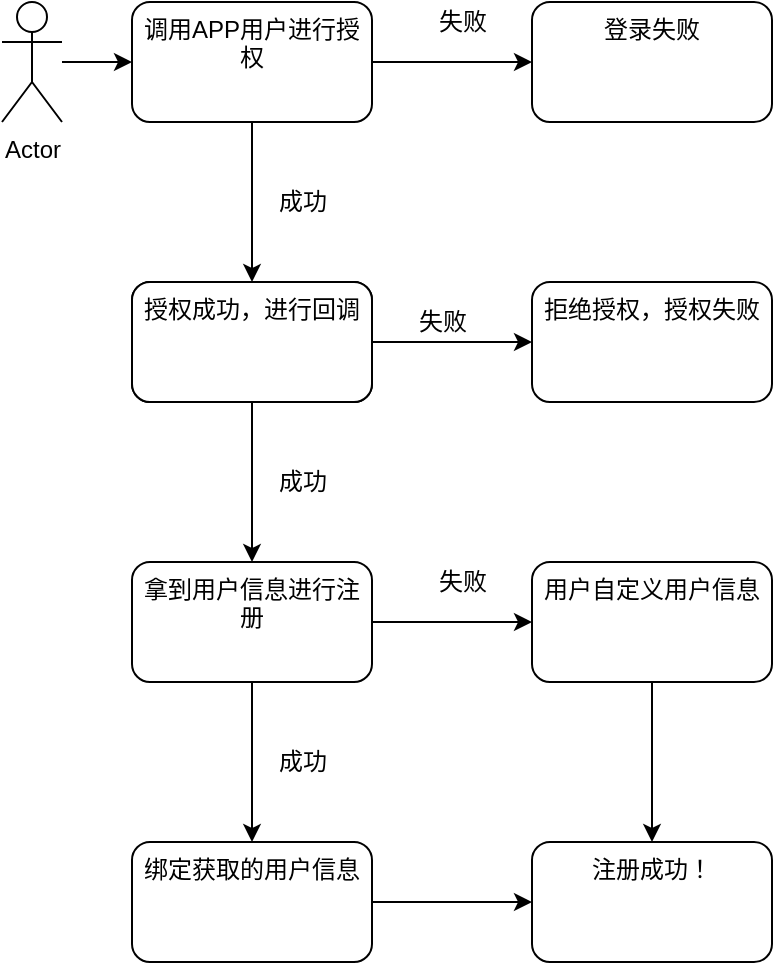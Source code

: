 <mxfile version="16.1.0" type="github">
  <diagram id="3OVD_myjr3t48MrqjLTn" name="第 1 页">
    <mxGraphModel dx="1422" dy="786" grid="1" gridSize="10" guides="1" tooltips="1" connect="1" arrows="1" fold="1" page="1" pageScale="1" pageWidth="827" pageHeight="1169" math="0" shadow="0">
      <root>
        <mxCell id="0" />
        <mxCell id="1" parent="0" />
        <mxCell id="QvcD0fNc6mDmE6pNw1Nk-3" value="" style="edgeStyle=orthogonalEdgeStyle;rounded=0;orthogonalLoop=1;jettySize=auto;html=1;" edge="1" parent="1" source="QvcD0fNc6mDmE6pNw1Nk-1" target="QvcD0fNc6mDmE6pNw1Nk-2">
          <mxGeometry relative="1" as="geometry" />
        </mxCell>
        <mxCell id="QvcD0fNc6mDmE6pNw1Nk-1" value="Actor" style="shape=umlActor;verticalLabelPosition=bottom;verticalAlign=top;html=1;outlineConnect=0;" vertex="1" parent="1">
          <mxGeometry x="70" y="70" width="30" height="60" as="geometry" />
        </mxCell>
        <mxCell id="QvcD0fNc6mDmE6pNw1Nk-5" value="" style="edgeStyle=orthogonalEdgeStyle;rounded=0;orthogonalLoop=1;jettySize=auto;html=1;" edge="1" parent="1" source="QvcD0fNc6mDmE6pNw1Nk-2" target="QvcD0fNc6mDmE6pNw1Nk-4">
          <mxGeometry relative="1" as="geometry" />
        </mxCell>
        <mxCell id="QvcD0fNc6mDmE6pNw1Nk-7" value="" style="edgeStyle=orthogonalEdgeStyle;rounded=0;orthogonalLoop=1;jettySize=auto;html=1;" edge="1" parent="1" source="QvcD0fNc6mDmE6pNw1Nk-2" target="QvcD0fNc6mDmE6pNw1Nk-6">
          <mxGeometry relative="1" as="geometry" />
        </mxCell>
        <mxCell id="QvcD0fNc6mDmE6pNw1Nk-2" value="调用APP用户进行授权" style="rounded=1;whiteSpace=wrap;html=1;verticalAlign=top;" vertex="1" parent="1">
          <mxGeometry x="135" y="70" width="120" height="60" as="geometry" />
        </mxCell>
        <mxCell id="QvcD0fNc6mDmE6pNw1Nk-4" value="登录失败" style="rounded=1;whiteSpace=wrap;html=1;verticalAlign=top;" vertex="1" parent="1">
          <mxGeometry x="335" y="70" width="120" height="60" as="geometry" />
        </mxCell>
        <mxCell id="QvcD0fNc6mDmE6pNw1Nk-13" value="" style="edgeStyle=orthogonalEdgeStyle;rounded=0;orthogonalLoop=1;jettySize=auto;html=1;" edge="1" parent="1" source="QvcD0fNc6mDmE6pNw1Nk-6" target="QvcD0fNc6mDmE6pNw1Nk-12">
          <mxGeometry relative="1" as="geometry" />
        </mxCell>
        <mxCell id="QvcD0fNc6mDmE6pNw1Nk-6" value="授权成功回调" style="rounded=1;whiteSpace=wrap;html=1;verticalAlign=top;" vertex="1" parent="1">
          <mxGeometry x="135" y="210" width="120" height="60" as="geometry" />
        </mxCell>
        <mxCell id="QvcD0fNc6mDmE6pNw1Nk-8" value="失败" style="text;html=1;align=center;verticalAlign=middle;resizable=0;points=[];autosize=1;strokeColor=none;fillColor=none;" vertex="1" parent="1">
          <mxGeometry x="280" y="70" width="40" height="20" as="geometry" />
        </mxCell>
        <mxCell id="QvcD0fNc6mDmE6pNw1Nk-9" value="成功" style="text;html=1;align=center;verticalAlign=middle;resizable=0;points=[];autosize=1;strokeColor=none;fillColor=none;" vertex="1" parent="1">
          <mxGeometry x="200" y="160" width="40" height="20" as="geometry" />
        </mxCell>
        <mxCell id="QvcD0fNc6mDmE6pNw1Nk-18" value="" style="edgeStyle=orthogonalEdgeStyle;rounded=0;orthogonalLoop=1;jettySize=auto;html=1;" edge="1" parent="1" source="QvcD0fNc6mDmE6pNw1Nk-12" target="QvcD0fNc6mDmE6pNw1Nk-17">
          <mxGeometry relative="1" as="geometry" />
        </mxCell>
        <mxCell id="QvcD0fNc6mDmE6pNw1Nk-21" value="" style="edgeStyle=orthogonalEdgeStyle;rounded=0;orthogonalLoop=1;jettySize=auto;html=1;" edge="1" parent="1" source="QvcD0fNc6mDmE6pNw1Nk-12" target="QvcD0fNc6mDmE6pNw1Nk-20">
          <mxGeometry relative="1" as="geometry" />
        </mxCell>
        <mxCell id="QvcD0fNc6mDmE6pNw1Nk-12" value="拿到用户信息进行注册" style="rounded=1;whiteSpace=wrap;html=1;verticalAlign=top;" vertex="1" parent="1">
          <mxGeometry x="135" y="350" width="120" height="60" as="geometry" />
        </mxCell>
        <mxCell id="QvcD0fNc6mDmE6pNw1Nk-27" value="" style="edgeStyle=orthogonalEdgeStyle;rounded=0;orthogonalLoop=1;jettySize=auto;html=1;" edge="1" parent="1" source="QvcD0fNc6mDmE6pNw1Nk-14" target="QvcD0fNc6mDmE6pNw1Nk-26">
          <mxGeometry relative="1" as="geometry" />
        </mxCell>
        <mxCell id="QvcD0fNc6mDmE6pNw1Nk-14" value="授权成功，进行回调" style="rounded=1;whiteSpace=wrap;html=1;verticalAlign=top;" vertex="1" parent="1">
          <mxGeometry x="135" y="210" width="120" height="60" as="geometry" />
        </mxCell>
        <mxCell id="QvcD0fNc6mDmE6pNw1Nk-16" value="成功" style="text;html=1;align=center;verticalAlign=middle;resizable=0;points=[];autosize=1;strokeColor=none;fillColor=none;" vertex="1" parent="1">
          <mxGeometry x="200" y="300" width="40" height="20" as="geometry" />
        </mxCell>
        <mxCell id="QvcD0fNc6mDmE6pNw1Nk-25" value="" style="edgeStyle=orthogonalEdgeStyle;rounded=0;orthogonalLoop=1;jettySize=auto;html=1;" edge="1" parent="1" source="QvcD0fNc6mDmE6pNw1Nk-17" target="QvcD0fNc6mDmE6pNw1Nk-23">
          <mxGeometry relative="1" as="geometry" />
        </mxCell>
        <mxCell id="QvcD0fNc6mDmE6pNw1Nk-17" value="用户自定义用户信息" style="rounded=1;whiteSpace=wrap;html=1;verticalAlign=top;" vertex="1" parent="1">
          <mxGeometry x="335" y="350" width="120" height="60" as="geometry" />
        </mxCell>
        <mxCell id="QvcD0fNc6mDmE6pNw1Nk-19" value="失败" style="text;html=1;align=center;verticalAlign=middle;resizable=0;points=[];autosize=1;strokeColor=none;fillColor=none;" vertex="1" parent="1">
          <mxGeometry x="280" y="350" width="40" height="20" as="geometry" />
        </mxCell>
        <mxCell id="QvcD0fNc6mDmE6pNw1Nk-24" value="" style="edgeStyle=orthogonalEdgeStyle;rounded=0;orthogonalLoop=1;jettySize=auto;html=1;" edge="1" parent="1" source="QvcD0fNc6mDmE6pNw1Nk-20" target="QvcD0fNc6mDmE6pNw1Nk-23">
          <mxGeometry relative="1" as="geometry" />
        </mxCell>
        <mxCell id="QvcD0fNc6mDmE6pNw1Nk-20" value="绑定获取的用户信息" style="rounded=1;whiteSpace=wrap;html=1;verticalAlign=top;" vertex="1" parent="1">
          <mxGeometry x="135" y="490" width="120" height="60" as="geometry" />
        </mxCell>
        <mxCell id="QvcD0fNc6mDmE6pNw1Nk-22" value="成功" style="text;html=1;align=center;verticalAlign=middle;resizable=0;points=[];autosize=1;strokeColor=none;fillColor=none;" vertex="1" parent="1">
          <mxGeometry x="200" y="440" width="40" height="20" as="geometry" />
        </mxCell>
        <mxCell id="QvcD0fNc6mDmE6pNw1Nk-23" value="注册成功！" style="rounded=1;whiteSpace=wrap;html=1;verticalAlign=top;" vertex="1" parent="1">
          <mxGeometry x="335" y="490" width="120" height="60" as="geometry" />
        </mxCell>
        <mxCell id="QvcD0fNc6mDmE6pNw1Nk-26" value="拒绝授权，授权失败" style="rounded=1;whiteSpace=wrap;html=1;verticalAlign=top;" vertex="1" parent="1">
          <mxGeometry x="335" y="210" width="120" height="60" as="geometry" />
        </mxCell>
        <mxCell id="QvcD0fNc6mDmE6pNw1Nk-28" value="失败" style="text;html=1;align=center;verticalAlign=middle;resizable=0;points=[];autosize=1;strokeColor=none;fillColor=none;" vertex="1" parent="1">
          <mxGeometry x="270" y="220" width="40" height="20" as="geometry" />
        </mxCell>
      </root>
    </mxGraphModel>
  </diagram>
</mxfile>
